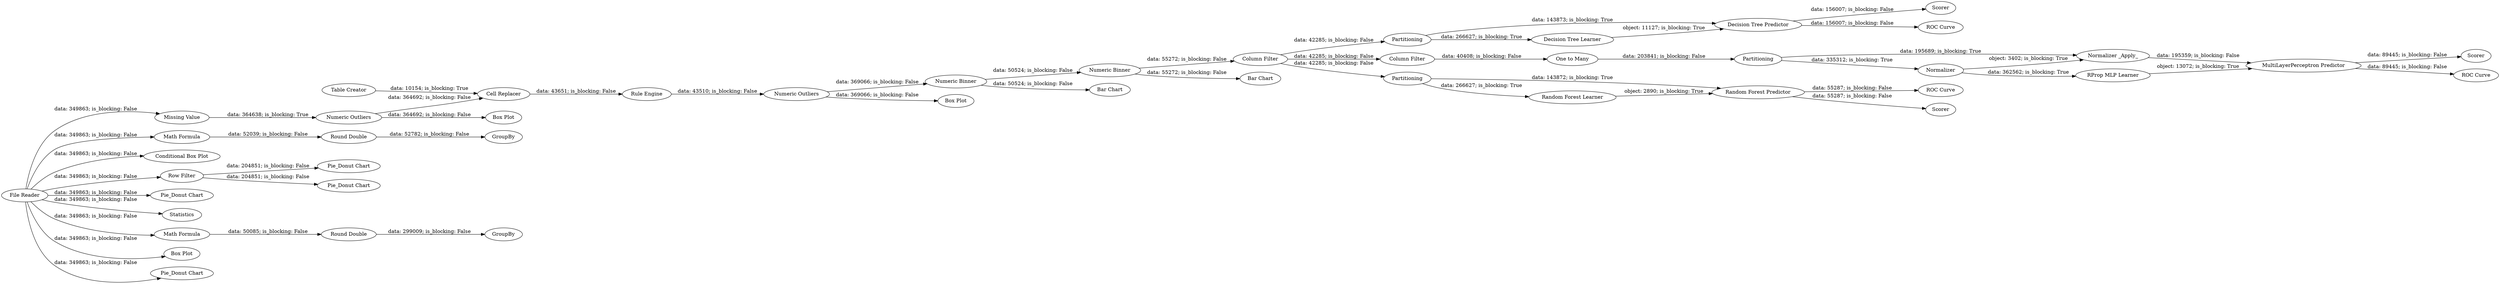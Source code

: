 digraph {
	"-5133782124537193372_40" [label="Missing Value"]
	"-5133782124537193372_88" [label="One to Many"]
	"-5133782124537193372_74" [label="Normalizer _Apply_"]
	"-5133782124537193372_82" [label="Random Forest Predictor"]
	"-5133782124537193372_64" [label=Partitioning]
	"-5133782124537193372_66" [label="Decision Tree Predictor"]
	"-5133782124537193372_53" [label="Numeric Binner"]
	"-5133782124537193372_18" [label="Round Double"]
	"-5133782124537193372_65" [label="Decision Tree Learner"]
	"-5133782124537193372_5" [label="Math Formula"]
	"-5133782124537193372_63" [label="Conditional Box Plot"]
	"-5133782124537193372_27" [label="Row Filter"]
	"-5133782124537193372_81" [label="Random Forest Learner"]
	"-5133782124537193372_84" [label="ROC Curve"]
	"-5133782124537193372_61" [label="Column Filter"]
	"-5133782124537193372_87" [label="Column Filter"]
	"-5133782124537193372_71" [label=Partitioning]
	"-5133782124537193372_83" [label=Scorer]
	"-5133782124537193372_21" [label=GroupBy]
	"-5133782124537193372_68" [label=Scorer]
	"-5133782124537193372_22" [label=GroupBy]
	"-5133782124537193372_25" [label="Pie_Donut Chart"]
	"-5133782124537193372_78" [label=Scorer]
	"-5133782124537193372_86" [label="Bar Chart"]
	"-5133782124537193372_75" [label="RProp MLP Learner"]
	"-5133782124537193372_29" [label="Pie_Donut Chart"]
	"-5133782124537193372_77" [label="ROC Curve"]
	"-5133782124537193372_51" [label="Numeric Outliers"]
	"-5133782124537193372_59" [label="Box Plot"]
	"-5133782124537193372_28" [label="Pie_Donut Chart"]
	"-5133782124537193372_55" [label="Numeric Binner"]
	"-5133782124537193372_60" [label="Box Plot"]
	"-5133782124537193372_56" [label="Table Creator"]
	"-5133782124537193372_39" [label=Statistics]
	"-5133782124537193372_85" [label="Bar Chart"]
	"-5133782124537193372_23" [label="Round Double"]
	"-5133782124537193372_10" [label="Math Formula"]
	"-5133782124537193372_41" [label="Box Plot"]
	"-5133782124537193372_69" [label="ROC Curve"]
	"-5133782124537193372_58" [label="Numeric Outliers"]
	"-5133782124537193372_73" [label=Normalizer]
	"-5133782124537193372_1" [label="File Reader"]
	"-5133782124537193372_2" [label="Pie_Donut Chart"]
	"-5133782124537193372_45" [label="Cell Replacer"]
	"-5133782124537193372_52" [label="Rule Engine"]
	"-5133782124537193372_79" [label=Partitioning]
	"-5133782124537193372_76" [label="MultiLayerPerceptron Predictor"]
	"-5133782124537193372_1" -> "-5133782124537193372_39" [label="data: 349863; is_blocking: False"]
	"-5133782124537193372_5" -> "-5133782124537193372_18" [label="data: 52039; is_blocking: False"]
	"-5133782124537193372_1" -> "-5133782124537193372_10" [label="data: 349863; is_blocking: False"]
	"-5133782124537193372_18" -> "-5133782124537193372_21" [label="data: 52782; is_blocking: False"]
	"-5133782124537193372_76" -> "-5133782124537193372_77" [label="data: 89445; is_blocking: False"]
	"-5133782124537193372_51" -> "-5133782124537193372_55" [label="data: 369066; is_blocking: False"]
	"-5133782124537193372_10" -> "-5133782124537193372_23" [label="data: 50085; is_blocking: False"]
	"-5133782124537193372_1" -> "-5133782124537193372_5" [label="data: 349863; is_blocking: False"]
	"-5133782124537193372_73" -> "-5133782124537193372_75" [label="data: 362562; is_blocking: True"]
	"-5133782124537193372_1" -> "-5133782124537193372_41" [label="data: 349863; is_blocking: False"]
	"-5133782124537193372_58" -> "-5133782124537193372_59" [label="data: 364692; is_blocking: False"]
	"-5133782124537193372_52" -> "-5133782124537193372_51" [label="data: 43510; is_blocking: False"]
	"-5133782124537193372_82" -> "-5133782124537193372_84" [label="data: 55287; is_blocking: False"]
	"-5133782124537193372_71" -> "-5133782124537193372_74" [label="data: 195689; is_blocking: True"]
	"-5133782124537193372_73" -> "-5133782124537193372_74" [label="object: 3402; is_blocking: True"]
	"-5133782124537193372_27" -> "-5133782124537193372_29" [label="data: 204851; is_blocking: False"]
	"-5133782124537193372_56" -> "-5133782124537193372_45" [label="data: 10154; is_blocking: True"]
	"-5133782124537193372_88" -> "-5133782124537193372_71" [label="data: 203841; is_blocking: False"]
	"-5133782124537193372_53" -> "-5133782124537193372_61" [label="data: 55272; is_blocking: False"]
	"-5133782124537193372_23" -> "-5133782124537193372_22" [label="data: 299009; is_blocking: False"]
	"-5133782124537193372_1" -> "-5133782124537193372_63" [label="data: 349863; is_blocking: False"]
	"-5133782124537193372_81" -> "-5133782124537193372_82" [label="object: 2890; is_blocking: True"]
	"-5133782124537193372_1" -> "-5133782124537193372_27" [label="data: 349863; is_blocking: False"]
	"-5133782124537193372_61" -> "-5133782124537193372_64" [label="data: 42285; is_blocking: False"]
	"-5133782124537193372_53" -> "-5133782124537193372_86" [label="data: 55272; is_blocking: False"]
	"-5133782124537193372_79" -> "-5133782124537193372_81" [label="data: 266627; is_blocking: True"]
	"-5133782124537193372_82" -> "-5133782124537193372_83" [label="data: 55287; is_blocking: False"]
	"-5133782124537193372_76" -> "-5133782124537193372_78" [label="data: 89445; is_blocking: False"]
	"-5133782124537193372_61" -> "-5133782124537193372_87" [label="data: 42285; is_blocking: False"]
	"-5133782124537193372_27" -> "-5133782124537193372_25" [label="data: 204851; is_blocking: False"]
	"-5133782124537193372_51" -> "-5133782124537193372_60" [label="data: 369066; is_blocking: False"]
	"-5133782124537193372_79" -> "-5133782124537193372_82" [label="data: 143872; is_blocking: True"]
	"-5133782124537193372_58" -> "-5133782124537193372_45" [label="data: 364692; is_blocking: False"]
	"-5133782124537193372_61" -> "-5133782124537193372_79" [label="data: 42285; is_blocking: False"]
	"-5133782124537193372_64" -> "-5133782124537193372_66" [label="data: 143873; is_blocking: True"]
	"-5133782124537193372_74" -> "-5133782124537193372_76" [label="data: 195359; is_blocking: False"]
	"-5133782124537193372_55" -> "-5133782124537193372_85" [label="data: 50524; is_blocking: False"]
	"-5133782124537193372_66" -> "-5133782124537193372_69" [label="data: 156007; is_blocking: False"]
	"-5133782124537193372_40" -> "-5133782124537193372_58" [label="data: 364638; is_blocking: True"]
	"-5133782124537193372_55" -> "-5133782124537193372_53" [label="data: 50524; is_blocking: False"]
	"-5133782124537193372_75" -> "-5133782124537193372_76" [label="object: 13072; is_blocking: True"]
	"-5133782124537193372_64" -> "-5133782124537193372_65" [label="data: 266627; is_blocking: True"]
	"-5133782124537193372_45" -> "-5133782124537193372_52" [label="data: 43651; is_blocking: False"]
	"-5133782124537193372_87" -> "-5133782124537193372_88" [label="data: 40408; is_blocking: False"]
	"-5133782124537193372_1" -> "-5133782124537193372_40" [label="data: 349863; is_blocking: False"]
	"-5133782124537193372_66" -> "-5133782124537193372_68" [label="data: 156007; is_blocking: False"]
	"-5133782124537193372_71" -> "-5133782124537193372_73" [label="data: 335312; is_blocking: True"]
	"-5133782124537193372_1" -> "-5133782124537193372_2" [label="data: 349863; is_blocking: False"]
	"-5133782124537193372_1" -> "-5133782124537193372_28" [label="data: 349863; is_blocking: False"]
	"-5133782124537193372_65" -> "-5133782124537193372_66" [label="object: 11127; is_blocking: True"]
	rankdir=LR
}
